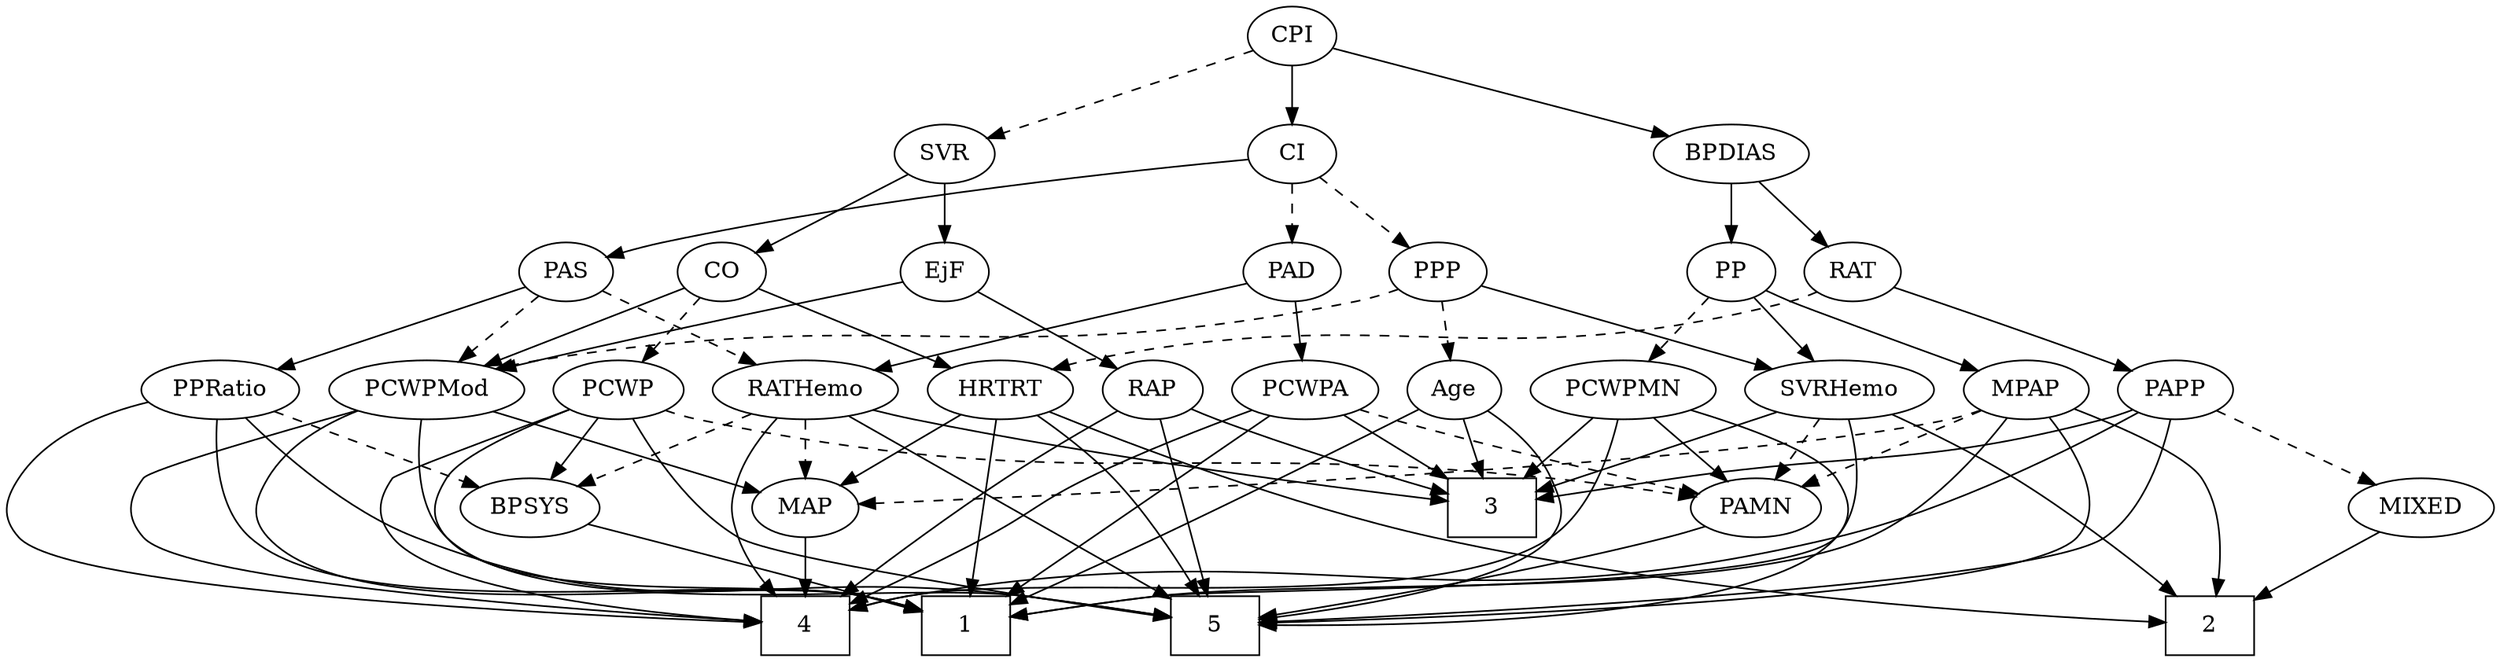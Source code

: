 strict digraph {
	graph [bb="0,0,1491.7,396"];
	node [label="\N"];
	1	[height=0.5,
		pos="575.44,18",
		shape=box,
		width=0.75];
	2	[height=0.5,
		pos="1326.4,18",
		shape=box,
		width=0.75];
	3	[height=0.5,
		pos="896.44,90",
		shape=box,
		width=0.75];
	4	[height=0.5,
		pos="478.44,18",
		shape=box,
		width=0.75];
	5	[height=0.5,
		pos="727.44,18",
		shape=box,
		width=0.75];
	Age	[height=0.5,
		pos="854.44,162",
		width=0.75];
	Age -> 1	[pos="e,602.88,32.063 834.13,150.12 802.35,133.15 738.87,99.47 684.44,72 660.5,59.913 633.37,46.722 612.17,36.523",
		style=solid];
	Age -> 3	[pos="e,886.07,108.29 863.97,145.12 868.96,136.8 875.2,126.41 880.87,116.96",
		style=solid];
	Age -> 5	[pos="e,754.63,21.954 874.99,149.98 895.92,138.28 926.16,119.86 932.44,108 939.93,93.86 942.24,84.651 932.44,72 912.08,45.705 818.1,30.104 \
764.73,23.216",
		style=solid];
	EjF	[height=0.5,
		pos="566.44,234",
		width=0.75];
	RAP	[height=0.5,
		pos="677.44,162",
		width=0.77632];
	EjF -> RAP	[pos="e,658.24,175.11 585.52,220.97 603.16,209.85 629.57,193.19 649.56,180.58",
		style=solid];
	PCWPMod	[height=0.5,
		pos="277.44,162",
		width=1.4443];
	EjF -> PCWPMod	[pos="e,316.1,174.05 541.05,227.48 498.85,218.21 411.68,198.71 338.44,180 334.37,178.96 330.15,177.85 325.92,176.72",
		style=solid];
	RAP -> 3	[pos="e,869.21,97.592 699.13,150.39 704.1,148.14 709.41,145.88 714.44,144 763.62,125.65 822.17,109.59 859.32,100.09",
		style=solid];
	RAP -> 4	[pos="e,501.45,36.321 658.71,148.56 642.83,137.94 619.49,122.18 599.44,108 568.59,86.181 533.89,60.546 509.59,42.406",
		style=solid];
	RAP -> 5	[pos="e,723.88,36.036 686.48,144.65 691.92,134.36 698.68,120.66 703.44,108 711.12,87.59 717.42,63.693 721.64,45.804",
		style=solid];
	MIXED	[height=0.5,
		pos="1451.4,90",
		width=1.1193];
	MIXED -> 2	[pos="e,1353.5,34.157 1427.3,75.503 1408.9,65.19 1383.2,50.81 1362.4,39.138",
		style=solid];
	MPAP	[height=0.5,
		pos="1171.4,162",
		width=0.97491];
	MPAP -> 1	[pos="e,602.57,23.452 1166.1,144.18 1158.5,123.3 1142.4,88.425 1115.4,72 1034.7,22.821 785.38,46.861 691.44,36 664.97,32.939 635.23,28.561 \
612.49,25.015",
		style=solid];
	MPAP -> 2	[pos="e,1330.7,36.33 1198.4,150.39 1204,148.24 1209.9,146.01 1215.4,144 1262.2,127.03 1291.3,147.62 1321.4,108 1334.6,90.637 1334.8,65.425 \
1332.3,46.264",
		style=solid];
	MPAP -> 5	[pos="e,754.7,19.699 1197.8,149.96 1214.8,141.28 1235.5,127.4 1245.4,108 1252.8,93.769 1256.2,83.876 1245.4,72 1213.3,36.412 878.67,23.41 \
764.99,20",
		style=solid];
	PAMN	[height=0.5,
		pos="1053.4,90",
		width=1.011];
	MPAP -> PAMN	[pos="e,1075.9,104.35 1149.2,147.83 1131,137 1104.9,121.52 1084.5,109.45",
		style=dashed];
	MAP	[height=0.5,
		pos="478.44,90",
		width=0.84854];
	MPAP -> MAP	[pos="e,508.77,92.321 1145.8,149.67 1139.9,147.45 1133.5,145.39 1127.4,144 1010.6,117.25 641.97,98.447 518.9,92.783",
		style=dashed];
	BPSYS	[height=0.5,
		pos="315.44,90",
		width=1.0471];
	BPSYS -> 1	[pos="e,548.44,26.599 347.87,80.485 387.29,70.108 455.8,51.98 514.44,36 522.27,33.866 530.66,31.549 538.63,29.332",
		style=solid];
	PAD	[height=0.5,
		pos="703.44,234",
		width=0.79437];
	RATHemo	[height=0.5,
		pos="484.44,162",
		width=1.3721];
	PAD -> RATHemo	[pos="e,520.5,174.52 678.32,224.97 642.21,213.43 575.03,191.96 530.02,177.57",
		style=solid];
	PCWPA	[height=0.5,
		pos="765.44,162",
		width=1.1555];
	PAD -> PCWPA	[pos="e,751.15,179.13 716.9,217.81 724.96,208.71 735.38,196.95 744.49,186.65",
		style=solid];
	CO	[height=0.5,
		pos="438.44,234",
		width=0.75];
	CO -> PCWPMod	[pos="e,308.6,176.55 416.39,223.41 391.11,212.42 349.12,194.17 317.91,180.6",
		style=solid];
	PCWP	[height=0.5,
		pos="382.44,162",
		width=0.97491];
	CO -> PCWP	[pos="e,395.35,179.13 426.29,217.81 419.08,208.8 409.78,197.18 401.61,186.95",
		style=dashed];
	HRTRT	[height=0.5,
		pos="591.44,162",
		width=1.1013];
	CO -> HRTRT	[pos="e,564.55,175.3 460.04,223.12 484.79,211.8 525.75,193.06 555.37,179.51",
		style=solid];
	PAS	[height=0.5,
		pos="350.44,234",
		width=0.75];
	PAS -> RATHemo	[pos="e,457.04,177.32 371.09,222.22 391.53,211.54 423.26,194.96 447.96,182.06",
		style=dashed];
	PAS -> PCWPMod	[pos="e,294.24,179.1 335.67,218.83 325.92,209.49 312.92,197.02 301.68,186.24",
		style=dashed];
	PPRatio	[height=0.5,
		pos="135.44,162",
		width=1.1013];
	PAS -> PPRatio	[pos="e,166.66,173.17 326.61,225.24 290.33,213.43 220.75,190.77 176.3,176.3",
		style=solid];
	PAMN -> 5	[pos="e,754.75,22.963 1025.1,78.604 1018.1,76.241 1010.5,73.877 1003.4,72 919.2,49.705 818.17,32.723 764.78,24.491",
		style=solid];
	RATHemo -> 3	[pos="e,869.12,93.803 520.44,149.62 527.68,147.57 535.27,145.58 542.44,144 656.56,118.86 794.02,102.06 858.96,94.907",
		style=solid];
	RATHemo -> 4	[pos="e,460.71,36.401 465.06,145 455.04,135.45 443.81,122.38 438.44,108 432.85,93.011 433.36,87.171 438.44,72 441.79,61.998 447.86,52.376 \
454.27,44.138",
		style=solid];
	RATHemo -> 5	[pos="e,700.27,34.877 509.53,146.34 552.8,121.06 641.58,69.173 691.44,40.04",
		style=solid];
	RATHemo -> BPSYS	[pos="e,343.03,102.43 453.05,148 424.54,136.19 382.47,118.76 352.35,106.29",
		style=dashed];
	RATHemo -> MAP	[pos="e,479.91,108.1 482.96,143.7 482.3,135.98 481.5,126.71 480.77,118.11",
		style=dashed];
	CPI	[height=0.5,
		pos="703.44,378",
		width=0.75];
	SVR	[height=0.5,
		pos="566.44,306",
		width=0.77632];
	CPI -> SVR	[pos="e,587.9,317.96 682.64,366.37 659.84,354.72 623.04,335.92 596.97,322.6",
		style=dashed];
	BPDIAS	[height=0.5,
		pos="1009.4,306",
		width=1.1735];
	CPI -> BPDIAS	[pos="e,972.95,315.35 728.74,371.21 780.12,359.46 897.34,332.64 962.89,317.65",
		style=solid];
	CI	[height=0.5,
		pos="703.44,306",
		width=0.75];
	CPI -> CI	[pos="e,703.44,324.1 703.44,359.7 703.44,351.98 703.44,342.71 703.44,334.11",
		style=solid];
	RAT	[height=0.5,
		pos="1081.4,234",
		width=0.75827];
	PAPP	[height=0.5,
		pos="1256.4,162",
		width=0.88464];
	RAT -> PAPP	[pos="e,1231.3,173.49 1104.7,223.92 1131.5,213.46 1176.7,195.68 1215.4,180 1217.5,179.15 1219.7,178.28 1221.8,177.39",
		style=solid];
	RAT -> HRTRT	[pos="e,620.39,174.35 1061,221.82 1056,219.54 1050.6,217.41 1045.4,216 871.04,168.68 817.13,217.9 640.44,180 637.04,179.27 633.54,178.37 \
630.06,177.37",
		style=dashed];
	SVR -> EjF	[pos="e,566.44,252.1 566.44,287.7 566.44,279.98 566.44,270.71 566.44,262.11",
		style=solid];
	SVR -> CO	[pos="e,458.96,246.22 545.88,293.75 524.79,282.22 491.79,264.18 467.93,251.12",
		style=solid];
	PCWPMod -> 1	[pos="e,548.35,27.621 231.95,153.1 205.95,146 175.43,132.7 159.44,108 150.75,94.567 148.72,83.871 159.44,72 212.61,13.171 436.52,50.697 \
514.44,36 522.34,34.51 530.71,32.484 538.63,30.35",
		style=solid];
	PCWPMod -> 4	[pos="e,451.41,20.599 233.79,151.99 179.47,140.33 92.686,120.11 83.443,108 73.734,95.283 72.908,84.043 83.443,72 106.86,45.235 347.39,\
27.279 441.23,21.243",
		style=solid];
	PCWPMod -> 5	[pos="e,700.3,23.299 268.95,143.91 260.43,124.04 250.88,91.503 268.44,72 319.73,15.048 535.4,45.559 611.44,36 637.89,32.676 667.63,28.305 \
690.38,24.827",
		style=solid];
	PCWPMod -> MAP	[pos="e,452.88,99.902 312.92,148.65 349.59,135.87 406.51,116.05 443.13,103.3",
		style=solid];
	PCWPA -> 1	[pos="e,598.38,36.139 745.47,146.07 712.43,121.38 646.15,71.844 606.81,42.444",
		style=solid];
	PCWPA -> 3	[pos="e,869,105.66 790.7,147.5 810.35,137 837.88,122.29 859.93,110.51",
		style=solid];
	PCWPA -> 4	[pos="e,505.7,30.561 735.16,149.46 710.25,139.56 674.32,124.34 644.44,108 619.14,94.161 615.55,86.207 590.44,72 565.98,58.156 537.31,44.637 \
515.1,34.717",
		style=solid];
	PCWPA -> PAMN	[pos="e,1020.1,97.543 797.26,150.29 804.2,148.09 811.54,145.88 818.44,144 884.79,125.91 962.86,109.2 1010.2,99.55",
		style=dashed];
	PCWPMN	[height=0.5,
		pos="950.44,162",
		width=1.3902];
	PCWPMN -> 3	[pos="e,909.9,108.45 937.65,144.41 931.25,136.12 923.36,125.89 916.2,116.62",
		style=solid];
	PCWPMN -> 4	[pos="e,505.53,27.679 952.47,143.68 953.78,123.27 952.39,89.897 932.44,72 867.17,13.432 625.7,51.836 539.44,36 531.54,34.548 523.17,32.539 \
515.25,30.409",
		style=solid];
	PCWPMN -> 5	[pos="e,754.46,18.522 988.17,149.95 1029.8,137.39 1091.8,117.4 1098.4,108 1107.7,94.917 1108.9,84.087 1098.4,72 1055.4,22.397 849.63,18.065 \
764.47,18.452",
		style=solid];
	PCWPMN -> PAMN	[pos="e,1032.9,104.97 972.79,145.81 987.87,135.57 1007.9,121.94 1024.2,110.84",
		style=solid];
	SVRHemo	[height=0.5,
		pos="1068.4,162",
		width=1.3902];
	SVRHemo -> 1	[pos="e,602.57,23.425 1082.7,144.54 1097.8,124.98 1117.2,92.446 1098.4,72 1067.8,38.514 736.53,41.294 691.44,36 664.97,32.892 635.23,28.516 \
612.49,24.982",
		style=solid];
	SVRHemo -> 2	[pos="e,1307,36.258 1105.7,149.93 1134.4,140.66 1174.6,126.06 1207.4,108 1241.2,89.414 1276.1,62.213 1299.3,42.781",
		style=solid];
	SVRHemo -> 3	[pos="e,923.69,102.09 1036.5,148 1007.2,136.08 963.88,118.44 933.18,105.95",
		style=solid];
	SVRHemo -> PAMN	[pos="e,1057.1,108.1 1064.7,143.7 1063.1,135.98 1061.1,126.71 1059.3,118.11",
		style=dashed];
	BPDIAS -> RAT	[pos="e,1066.6,249.39 1025.8,289.12 1035.7,279.51 1048.4,267.13 1059.2,256.63",
		style=solid];
	PP	[height=0.5,
		pos="1009.4,234",
		width=0.75];
	BPDIAS -> PP	[pos="e,1009.4,252.1 1009.4,287.7 1009.4,279.98 1009.4,270.71 1009.4,262.11",
		style=solid];
	MAP -> 4	[pos="e,478.44,36.104 478.44,71.697 478.44,63.983 478.44,54.712 478.44,46.112",
		style=solid];
	PP -> MPAP	[pos="e,1144.8,173.84 1030.7,222.78 1035.5,220.51 1040.6,218.14 1045.4,216 1075.5,202.6 1109.9,188.17 1135.2,177.76",
		style=solid];
	PP -> PCWPMN	[pos="e,964.46,179.63 996.64,217.81 989.15,208.93 979.52,197.5 971,187.39",
		style=dashed];
	PP -> SVRHemo	[pos="e,1054.4,179.63 1022.2,217.81 1029.7,208.93 1039.4,197.5 1047.9,187.39",
		style=solid];
	PPP	[height=0.5,
		pos="817.44,234",
		width=0.75];
	PPP -> Age	[pos="e,845.91,179.15 826.02,216.76 830.51,208.28 836.09,197.71 841.12,188.2",
		style=dashed];
	PPP -> PCWPMod	[pos="e,314.94,174.61 792.61,226.58 777.84,222.98 758.68,218.69 741.44,216 563.76,188.31 515.35,212.27 338.44,180 334,179.19 329.42,178.2 \
324.85,177.12",
		style=dashed];
	PPP -> SVRHemo	[pos="e,1030.7,173.95 842.02,226.31 878.56,216.34 949.37,196.95 1009.4,180 1013.2,178.94 1017.1,177.83 1021,176.72",
		style=solid];
	PPRatio -> 1	[pos="e,548.35,27.639 132.36,143.82 129.81,123.56 129.24,90.325 148.44,72 207.57,15.585 434.11,51.027 514.44,36 522.35,34.522 530.71,32.501 \
538.63,30.368",
		style=solid];
	PPRatio -> 4	[pos="e,451.38,19.985 97.487,156.58 67.449,150.86 27.355,137.8 7.4429,108 -1.4471,94.697 -3.2195,83.93 7.4429,72 36.237,39.784 334.83,\
24.755 441.13,20.397",
		style=solid];
	PPRatio -> 5	[pos="e,700.3,23.328 150.8,145.19 172.12,124.37 212.87,88.485 255.44,72 403.74,14.572 453.62,55.535 611.44,36 637.89,32.726 667.64,28.354 \
690.38,24.863",
		style=solid];
	PPRatio -> BPSYS	[pos="e,287.03,102.05 164.76,149.6 195.5,137.64 243.91,118.82 277.53,105.74",
		style=dashed];
	PCWP -> 1	[pos="e,548.3,27.359 355.59,150.3 323.51,137.24 273.5,115.94 268.44,108 259.84,94.511 257.98,84.105 268.44,72 304.57,30.2 460.39,47.439 \
514.44,36 522.31,34.336 530.66,32.235 538.57,30.083",
		style=solid];
	PCWP -> 4	[pos="e,451.24,20.769 355.5,150.43 349.88,148.27 343.98,146.04 338.44,144 292.93,127.26 263.51,147.54 235.44,108 226.18,94.953 225.41,\
84.461 235.44,72 260.85,40.449 379.57,26.676 441.16,21.57",
		style=solid];
	PCWP -> 5	[pos="e,700.43,23.35 388.18,144.23 396.1,123.73 412.44,89.607 438.44,72 448.86,64.948 614.75,37.305 690.38,24.983",
		style=solid];
	PCWP -> BPSYS	[pos="e,330.74,106.98 367.57,145.46 358.85,136.35 347.65,124.65 337.87,114.43",
		style=solid];
	PCWP -> PAMN	[pos="e,1019.4,96.425 408.1,149.62 414.02,147.41 420.37,145.36 426.44,144 646.47,94.829 708.23,131.7 932.44,108 957.96,105.3 986.38,101.36 \
1009.3,97.948",
		style=dashed];
	CI -> PAD	[pos="e,703.44,252.1 703.44,287.7 703.44,279.98 703.44,270.71 703.44,262.11",
		style=dashed];
	CI -> PAS	[pos="e,373.79,243.41 677.59,300.55 607.08,288.4 415.86,255.36 402.44,252 396.21,250.44 389.65,248.52 383.36,246.54",
		style=solid];
	CI -> PPP	[pos="e,798.01,246.93 722.78,293.13 741.04,281.91 768.64,264.97 789.33,252.26",
		style=dashed];
	PAPP -> 3	[pos="e,923.7,95.163 1232.5,150 1227,147.77 1221.1,145.61 1215.4,144 1188.7,136.34 1011.9,108.73 933.62,96.688",
		style=solid];
	PAPP -> 4	[pos="e,505.5,27.84 1238.2,147.08 1210.1,126.41 1153.4,88.311 1098.4,72 859.78,1.1315 784.89,77.641 539.44,36 531.52,34.655 523.14,32.692 \
515.22,30.573",
		style=solid];
	PAPP -> 5	[pos="e,754.52,19.601 1264,144.22 1271.7,124.36 1280.1,91.512 1262.4,72 1229.1,35.147 880.55,22.924 764.67,19.862",
		style=solid];
	PAPP -> MIXED	[pos="e,1421.1,101.9 1282.7,151.56 1315.8,139.71 1372.7,119.25 1411.2,105.43",
		style=dashed];
	HRTRT -> 1	[pos="e,577.38,36.189 589.51,143.87 586.79,119.67 581.78,75.211 578.53,46.393",
		style=solid];
	HRTRT -> 2	[pos="e,1299.3,20.159 619.95,149.36 668.46,130.06 770.57,91.604 860.44,72 1017.7,37.706 1209.9,24.775 1289.3,20.661",
		style=solid];
	HRTRT -> 5	[pos="e,717.98,36.017 614.69,147.28 630.11,137.5 650.23,123.41 665.44,108 684.31,88.881 701.41,63.433 712.84,44.647",
		style=solid];
	HRTRT -> MAP	[pos="e,498.72,103.56 568.85,147 551.17,136.05 526.46,120.74 507.34,108.9",
		style=solid];
}
